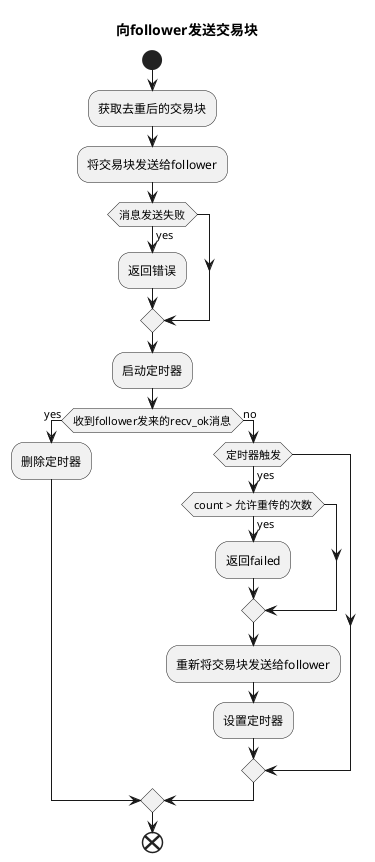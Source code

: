@startuml
title  向follower发送交易块
start
:获取去重后的交易块;
:将交易块发送给follower;
if (消息发送失败) then (yes)
    :返回错误;
endif
:启动定时器;
if (收到follower发来的recv_ok消息)then (yes)
    :删除定时器;
else (no)
    if(定时器触发) then (yes)
        if (count > 允许重传的次数) then (yes)
            :返回failed;
        endif
        :重新将交易块发送给follower;
        :设置定时器;
    endif
endif
end
@enduml